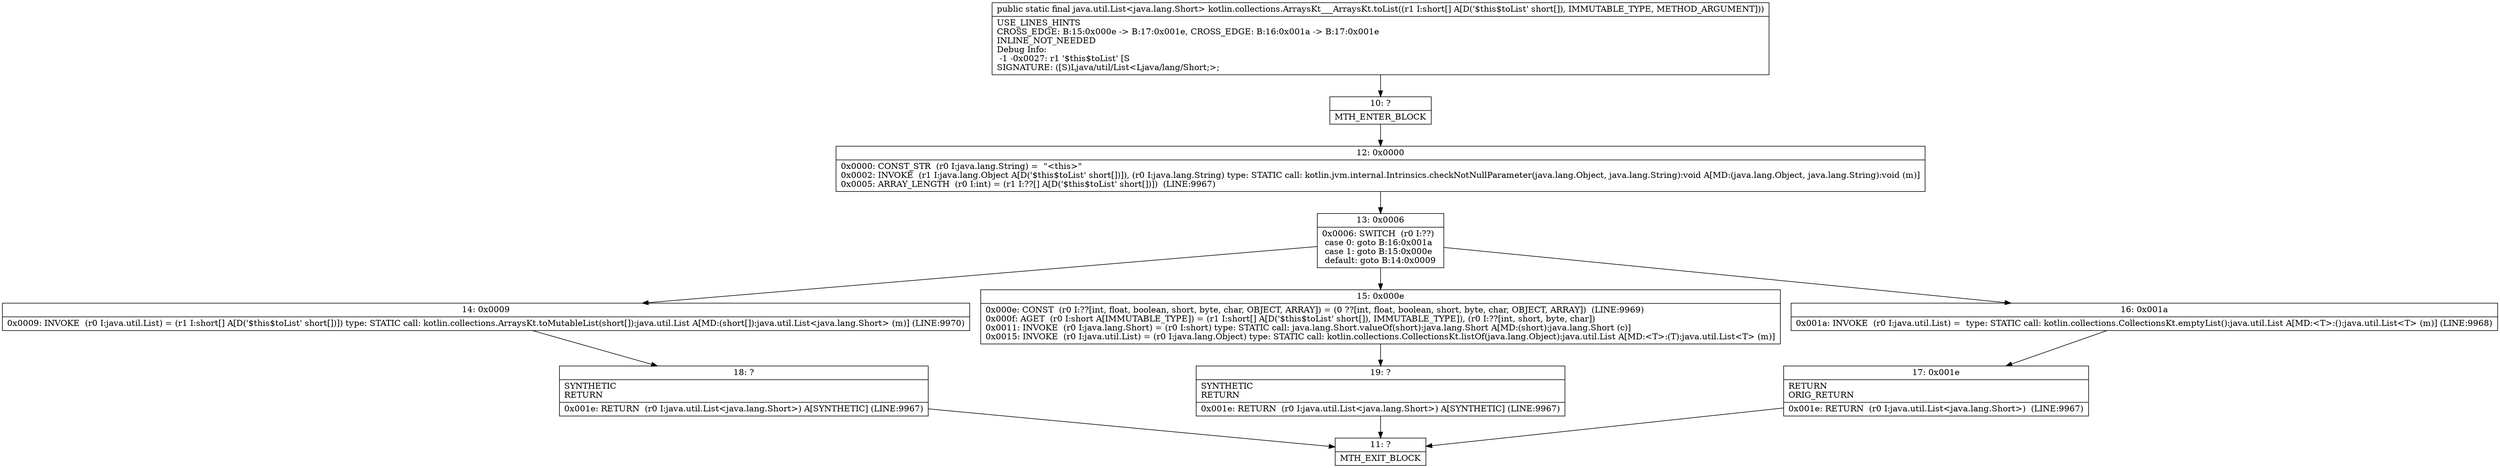 digraph "CFG forkotlin.collections.ArraysKt___ArraysKt.toList([S)Ljava\/util\/List;" {
Node_10 [shape=record,label="{10\:\ ?|MTH_ENTER_BLOCK\l}"];
Node_12 [shape=record,label="{12\:\ 0x0000|0x0000: CONST_STR  (r0 I:java.lang.String) =  \"\<this\>\" \l0x0002: INVOKE  (r1 I:java.lang.Object A[D('$this$toList' short[])]), (r0 I:java.lang.String) type: STATIC call: kotlin.jvm.internal.Intrinsics.checkNotNullParameter(java.lang.Object, java.lang.String):void A[MD:(java.lang.Object, java.lang.String):void (m)]\l0x0005: ARRAY_LENGTH  (r0 I:int) = (r1 I:??[] A[D('$this$toList' short[])])  (LINE:9967)\l}"];
Node_13 [shape=record,label="{13\:\ 0x0006|0x0006: SWITCH  (r0 I:??)\l case 0: goto B:16:0x001a\l case 1: goto B:15:0x000e\l default: goto B:14:0x0009 \l}"];
Node_14 [shape=record,label="{14\:\ 0x0009|0x0009: INVOKE  (r0 I:java.util.List) = (r1 I:short[] A[D('$this$toList' short[])]) type: STATIC call: kotlin.collections.ArraysKt.toMutableList(short[]):java.util.List A[MD:(short[]):java.util.List\<java.lang.Short\> (m)] (LINE:9970)\l}"];
Node_18 [shape=record,label="{18\:\ ?|SYNTHETIC\lRETURN\l|0x001e: RETURN  (r0 I:java.util.List\<java.lang.Short\>) A[SYNTHETIC] (LINE:9967)\l}"];
Node_11 [shape=record,label="{11\:\ ?|MTH_EXIT_BLOCK\l}"];
Node_15 [shape=record,label="{15\:\ 0x000e|0x000e: CONST  (r0 I:??[int, float, boolean, short, byte, char, OBJECT, ARRAY]) = (0 ??[int, float, boolean, short, byte, char, OBJECT, ARRAY])  (LINE:9969)\l0x000f: AGET  (r0 I:short A[IMMUTABLE_TYPE]) = (r1 I:short[] A[D('$this$toList' short[]), IMMUTABLE_TYPE]), (r0 I:??[int, short, byte, char]) \l0x0011: INVOKE  (r0 I:java.lang.Short) = (r0 I:short) type: STATIC call: java.lang.Short.valueOf(short):java.lang.Short A[MD:(short):java.lang.Short (c)]\l0x0015: INVOKE  (r0 I:java.util.List) = (r0 I:java.lang.Object) type: STATIC call: kotlin.collections.CollectionsKt.listOf(java.lang.Object):java.util.List A[MD:\<T\>:(T):java.util.List\<T\> (m)]\l}"];
Node_19 [shape=record,label="{19\:\ ?|SYNTHETIC\lRETURN\l|0x001e: RETURN  (r0 I:java.util.List\<java.lang.Short\>) A[SYNTHETIC] (LINE:9967)\l}"];
Node_16 [shape=record,label="{16\:\ 0x001a|0x001a: INVOKE  (r0 I:java.util.List) =  type: STATIC call: kotlin.collections.CollectionsKt.emptyList():java.util.List A[MD:\<T\>:():java.util.List\<T\> (m)] (LINE:9968)\l}"];
Node_17 [shape=record,label="{17\:\ 0x001e|RETURN\lORIG_RETURN\l|0x001e: RETURN  (r0 I:java.util.List\<java.lang.Short\>)  (LINE:9967)\l}"];
MethodNode[shape=record,label="{public static final java.util.List\<java.lang.Short\> kotlin.collections.ArraysKt___ArraysKt.toList((r1 I:short[] A[D('$this$toList' short[]), IMMUTABLE_TYPE, METHOD_ARGUMENT]))  | USE_LINES_HINTS\lCROSS_EDGE: B:15:0x000e \-\> B:17:0x001e, CROSS_EDGE: B:16:0x001a \-\> B:17:0x001e\lINLINE_NOT_NEEDED\lDebug Info:\l  \-1 \-0x0027: r1 '$this$toList' [S\lSIGNATURE: ([S)Ljava\/util\/List\<Ljava\/lang\/Short;\>;\l}"];
MethodNode -> Node_10;Node_10 -> Node_12;
Node_12 -> Node_13;
Node_13 -> Node_14;
Node_13 -> Node_15;
Node_13 -> Node_16;
Node_14 -> Node_18;
Node_18 -> Node_11;
Node_15 -> Node_19;
Node_19 -> Node_11;
Node_16 -> Node_17;
Node_17 -> Node_11;
}

